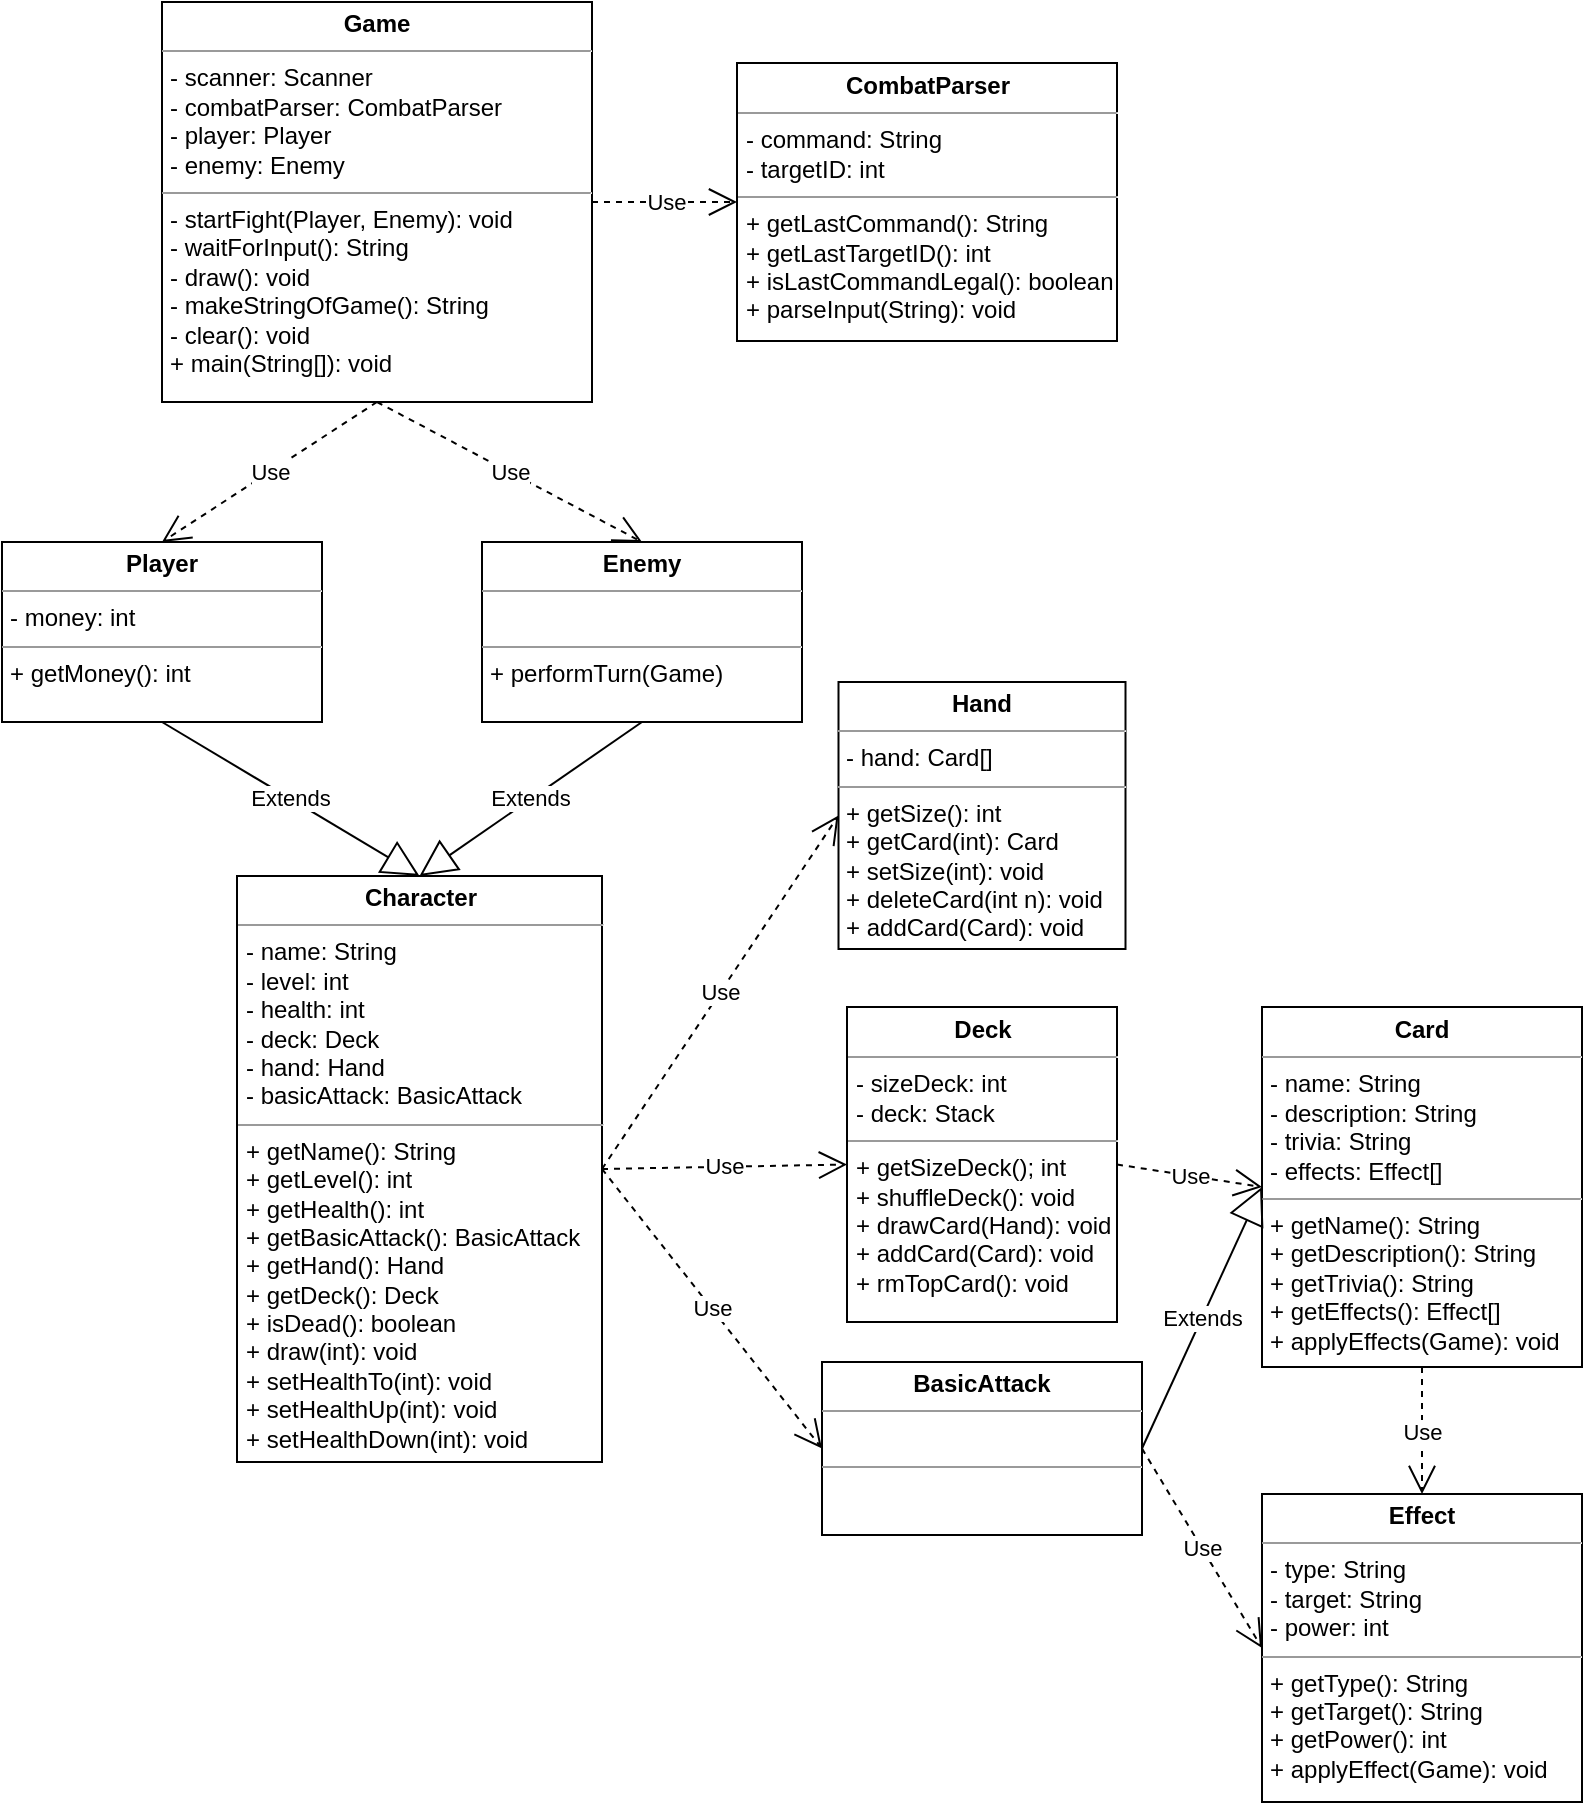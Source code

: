 <mxfile version="12.9.3" type="device"><diagram name="Page-1" id="e7e014a7-5840-1c2e-5031-d8a46d1fe8dd"><mxGraphModel dx="1955" dy="1048" grid="1" gridSize="10" guides="1" tooltips="1" connect="1" arrows="1" fold="1" page="1" pageScale="1" pageWidth="1169" pageHeight="826" background="#ffffff" math="0" shadow="0"><root><mxCell id="0"/><mxCell id="1" parent="0"/><mxCell id="D4QbcrLU2f-XpnAWnFA_-43" value="&lt;p style=&quot;margin: 0px ; margin-top: 4px ; text-align: center&quot;&gt;&lt;b&gt;CombatParser&lt;/b&gt;&lt;/p&gt;&lt;hr size=&quot;1&quot;&gt;&lt;p style=&quot;margin: 0px ; margin-left: 4px&quot;&gt;- command: String&lt;/p&gt;&lt;p style=&quot;margin: 0px ; margin-left: 4px&quot;&gt;- targetID: int&lt;br&gt;&lt;/p&gt;&lt;hr size=&quot;1&quot;&gt;&lt;p style=&quot;margin: 0px ; margin-left: 4px&quot;&gt;+ getLastCommand(): String&lt;/p&gt;&lt;p style=&quot;margin: 0px ; margin-left: 4px&quot;&gt;+ getLastTargetID(): int&lt;/p&gt;&lt;p style=&quot;margin: 0px ; margin-left: 4px&quot;&gt;+ isLastCommandLegal(): boolean&lt;/p&gt;&lt;p style=&quot;margin: 0px ; margin-left: 4px&quot;&gt;+ parseInput(String): void&lt;br&gt;&lt;/p&gt;" style="verticalAlign=top;align=left;overflow=fill;fontSize=12;fontFamily=Helvetica;html=1;" parent="1" vertex="1"><mxGeometry x="487.5" y="80.5" width="190" height="139" as="geometry"/></mxCell><mxCell id="D4QbcrLU2f-XpnAWnFA_-46" value="&lt;p style=&quot;margin: 0px ; margin-top: 4px ; text-align: center&quot;&gt;&lt;b&gt;Game&lt;/b&gt;&lt;/p&gt;&lt;hr size=&quot;1&quot;&gt;&lt;p style=&quot;margin: 0px ; margin-left: 4px&quot;&gt;- scanner: Scanner&lt;br&gt;&lt;/p&gt;&lt;p style=&quot;margin: 0px ; margin-left: 4px&quot;&gt;- combatParser: CombatParser&lt;/p&gt;&lt;p style=&quot;margin: 0px ; margin-left: 4px&quot;&gt;- player: Player&lt;/p&gt;&lt;p style=&quot;margin: 0px ; margin-left: 4px&quot;&gt;- enemy: Enemy&lt;br&gt;&lt;/p&gt;&lt;hr size=&quot;1&quot;&gt;&lt;p style=&quot;margin: 0px ; margin-left: 4px&quot;&gt;- startFight(Player, Enemy): void&lt;/p&gt;&lt;p style=&quot;margin: 0px ; margin-left: 4px&quot;&gt;- waitForInput(): String&lt;/p&gt;&lt;p style=&quot;margin: 0px ; margin-left: 4px&quot;&gt;- draw(): void&lt;/p&gt;&lt;p style=&quot;margin: 0px ; margin-left: 4px&quot;&gt;- makeStringOfGame(): String&lt;br&gt;&lt;/p&gt;&lt;p style=&quot;margin: 0px ; margin-left: 4px&quot;&gt;- clear(): void&lt;/p&gt;&lt;p style=&quot;margin: 0px ; margin-left: 4px&quot;&gt;+ main(String[]): void&lt;/p&gt;" style="verticalAlign=top;align=left;overflow=fill;fontSize=12;fontFamily=Helvetica;html=1;" parent="1" vertex="1"><mxGeometry x="200" y="50" width="215" height="200" as="geometry"/></mxCell><mxCell id="D4QbcrLU2f-XpnAWnFA_-48" value="Use" style="endArrow=open;endSize=12;dashed=1;html=1;exitX=1;exitY=0.5;exitDx=0;exitDy=0;entryX=0;entryY=0.5;entryDx=0;entryDy=0;" parent="1" source="D4QbcrLU2f-XpnAWnFA_-46" target="D4QbcrLU2f-XpnAWnFA_-43" edge="1"><mxGeometry width="160" relative="1" as="geometry"><mxPoint x="449" y="291" as="sourcePoint"/><mxPoint x="609" y="291" as="targetPoint"/></mxGeometry></mxCell><mxCell id="D4QbcrLU2f-XpnAWnFA_-53" value="&lt;p style=&quot;margin: 0px ; margin-top: 4px ; text-align: center&quot;&gt;&lt;b&gt;Character&lt;/b&gt;&lt;/p&gt;&lt;hr size=&quot;1&quot;&gt;&lt;p style=&quot;margin: 0px ; margin-left: 4px&quot;&gt;- name: String&lt;/p&gt;&lt;p style=&quot;margin: 0px ; margin-left: 4px&quot;&gt;- level: int&lt;br&gt;&lt;/p&gt;&lt;p style=&quot;margin: 0px ; margin-left: 4px&quot;&gt;- health: int&lt;/p&gt;&lt;p style=&quot;margin: 0px ; margin-left: 4px&quot;&gt;- deck: Deck&lt;/p&gt;&lt;p style=&quot;margin: 0px ; margin-left: 4px&quot;&gt;- hand: Hand&lt;/p&gt;&lt;p style=&quot;margin: 0px ; margin-left: 4px&quot;&gt;- basicAttack: BasicAttack&lt;br&gt;&lt;/p&gt;&lt;hr size=&quot;1&quot;&gt;&lt;p style=&quot;margin: 0px ; margin-left: 4px&quot;&gt;+ getName(): String&lt;/p&gt;&lt;p style=&quot;margin: 0px ; margin-left: 4px&quot;&gt;+ getLevel(): int&lt;br&gt;&lt;/p&gt;&lt;p style=&quot;margin: 0px ; margin-left: 4px&quot;&gt;+ getHealth(): int&lt;/p&gt;&lt;p style=&quot;margin: 0px ; margin-left: 4px&quot;&gt;+ getBasicAttack(): BasicAttack&lt;br&gt;&lt;/p&gt;&lt;p style=&quot;margin: 0px ; margin-left: 4px&quot;&gt;+ getHand(): Hand&lt;/p&gt;&lt;p style=&quot;margin: 0px ; margin-left: 4px&quot;&gt;+ getDeck(): Deck&lt;/p&gt;&lt;p style=&quot;margin: 0px ; margin-left: 4px&quot;&gt;+ isDead(): boolean&lt;/p&gt;&lt;p style=&quot;margin: 0px ; margin-left: 4px&quot;&gt;+ draw(int): void&lt;/p&gt;&lt;p style=&quot;margin: 0px ; margin-left: 4px&quot;&gt;+ setHealthTo(int): void&lt;/p&gt;&lt;p style=&quot;margin: 0px ; margin-left: 4px&quot;&gt;+ setHealthUp(int): void&lt;/p&gt;&lt;p style=&quot;margin: 0px ; margin-left: 4px&quot;&gt;+ setHealthDown(int): void&lt;br&gt;&lt;/p&gt;&lt;p style=&quot;margin: 0px ; margin-left: 4px&quot;&gt;&lt;br&gt;&lt;/p&gt;" style="verticalAlign=top;align=left;overflow=fill;fontSize=12;fontFamily=Helvetica;html=1;" parent="1" vertex="1"><mxGeometry x="237.5" y="487" width="182.5" height="293" as="geometry"/></mxCell><mxCell id="D4QbcrLU2f-XpnAWnFA_-58" value="Use" style="endArrow=open;endSize=12;dashed=1;html=1;entryX=0.5;entryY=0;entryDx=0;entryDy=0;exitX=0.5;exitY=1;exitDx=0;exitDy=0;" parent="1" source="D4QbcrLU2f-XpnAWnFA_-46" target="Fet0hlA7Q67ENYdoVdQ--1" edge="1"><mxGeometry width="160" relative="1" as="geometry"><mxPoint x="533.5" y="310" as="sourcePoint"/><mxPoint x="539" y="321" as="targetPoint"/></mxGeometry></mxCell><mxCell id="D4QbcrLU2f-XpnAWnFA_-59" value="Extends" style="endArrow=block;endSize=16;endFill=0;html=1;exitX=0.5;exitY=1;exitDx=0;exitDy=0;entryX=0.5;entryY=0;entryDx=0;entryDy=0;" parent="1" source="Fet0hlA7Q67ENYdoVdQ--1" target="D4QbcrLU2f-XpnAWnFA_-53" edge="1"><mxGeometry width="160" relative="1" as="geometry"><mxPoint x="350" y="495.5" as="sourcePoint"/><mxPoint x="489" y="331" as="targetPoint"/></mxGeometry></mxCell><mxCell id="D4QbcrLU2f-XpnAWnFA_-60" value="&lt;p style=&quot;margin: 0px ; margin-top: 4px ; text-align: center&quot;&gt;&lt;b&gt;Deck&lt;/b&gt;&lt;br&gt;&lt;/p&gt;&lt;hr size=&quot;1&quot;&gt;&lt;p style=&quot;margin: 0px ; margin-left: 4px&quot;&gt;- sizeDeck: int&lt;/p&gt;&lt;p style=&quot;margin: 0px ; margin-left: 4px&quot;&gt;- deck: Stack&lt;br&gt;&lt;/p&gt;&lt;hr size=&quot;1&quot;&gt;&lt;p style=&quot;margin: 0px ; margin-left: 4px&quot;&gt;+ getSizeDeck(); int&lt;/p&gt;&lt;p style=&quot;margin: 0px ; margin-left: 4px&quot;&gt;+ shuffleDeck(): void&lt;/p&gt;&lt;p style=&quot;margin: 0px ; margin-left: 4px&quot;&gt;+ drawCard(Hand): void&lt;br&gt;&lt;/p&gt;&lt;p style=&quot;margin: 0px ; margin-left: 4px&quot;&gt;+ addCard(Card): void&lt;br&gt;&lt;/p&gt;&lt;p style=&quot;margin: 0px ; margin-left: 4px&quot;&gt;+ rmTopCard(): void&lt;br&gt;&lt;/p&gt;" style="verticalAlign=top;align=left;overflow=fill;fontSize=12;fontFamily=Helvetica;html=1;" parent="1" vertex="1"><mxGeometry x="542.5" y="552.5" width="135" height="157.5" as="geometry"/></mxCell><mxCell id="D4QbcrLU2f-XpnAWnFA_-62" value="Use" style="endArrow=open;endSize=12;dashed=1;html=1;exitX=1;exitY=0.5;exitDx=0;exitDy=0;entryX=0;entryY=0.5;entryDx=0;entryDy=0;" parent="1" source="D4QbcrLU2f-XpnAWnFA_-53" target="D4QbcrLU2f-XpnAWnFA_-60" edge="1"><mxGeometry width="160" relative="1" as="geometry"><mxPoint x="639" y="459" as="sourcePoint"/><mxPoint x="799" y="459" as="targetPoint"/></mxGeometry></mxCell><mxCell id="tNjclaHOtPbAa8grgpzF-2" value="&lt;p style=&quot;margin: 0px ; margin-top: 4px ; text-align: center&quot;&gt;&lt;b&gt;Hand&lt;/b&gt;&lt;/p&gt;&lt;hr size=&quot;1&quot;&gt;&lt;p style=&quot;margin: 0px ; margin-left: 4px&quot;&gt;- hand: Card[]&lt;/p&gt;&lt;hr size=&quot;1&quot;&gt;&lt;p style=&quot;margin: 0px ; margin-left: 4px&quot;&gt;+ getSize(): int&lt;/p&gt;&lt;p style=&quot;margin: 0px ; margin-left: 4px&quot;&gt;+ getCard(int): Card&lt;/p&gt;&lt;p style=&quot;margin: 0px ; margin-left: 4px&quot;&gt;+ setSize(int): void&lt;/p&gt;&lt;p style=&quot;margin: 0px ; margin-left: 4px&quot;&gt;+ deleteCard(int n): void&lt;/p&gt;&lt;p style=&quot;margin: 0px ; margin-left: 4px&quot;&gt;+ addCard(Card): void&lt;br&gt;&lt;/p&gt;" style="verticalAlign=top;align=left;overflow=fill;fontSize=12;fontFamily=Helvetica;html=1;" parent="1" vertex="1"><mxGeometry x="538.25" y="390" width="143.5" height="133.5" as="geometry"/></mxCell><mxCell id="tNjclaHOtPbAa8grgpzF-3" value="Use" style="endArrow=open;endSize=12;dashed=1;html=1;exitX=1;exitY=0.5;exitDx=0;exitDy=0;entryX=0;entryY=0.5;entryDx=0;entryDy=0;" parent="1" source="D4QbcrLU2f-XpnAWnFA_-53" target="tNjclaHOtPbAa8grgpzF-2" edge="1"><mxGeometry width="160" relative="1" as="geometry"><mxPoint x="644" y="403" as="sourcePoint"/><mxPoint x="804" y="403" as="targetPoint"/></mxGeometry></mxCell><mxCell id="tNjclaHOtPbAa8grgpzF-7" value="&lt;p style=&quot;margin: 0px ; margin-top: 4px ; text-align: center&quot;&gt;&lt;b&gt;Effect&lt;/b&gt;&lt;/p&gt;&lt;hr size=&quot;1&quot;&gt;&lt;p style=&quot;margin: 0px ; margin-left: 4px&quot;&gt;- type: String&lt;/p&gt;&lt;p style=&quot;margin: 0px ; margin-left: 4px&quot;&gt;- target: String&lt;/p&gt;&lt;p style=&quot;margin: 0px ; margin-left: 4px&quot;&gt;- power: int&lt;br&gt;&lt;/p&gt;&lt;hr size=&quot;1&quot;&gt;&lt;p style=&quot;margin: 0px ; margin-left: 4px&quot;&gt;+ getType(): String&lt;/p&gt;&lt;p style=&quot;margin: 0px ; margin-left: 4px&quot;&gt;+ getTarget(): String&lt;/p&gt;&lt;p style=&quot;margin: 0px ; margin-left: 4px&quot;&gt;+ getPower(): int&lt;/p&gt;&lt;p style=&quot;margin: 0px ; margin-left: 4px&quot;&gt;+ applyEffect(Game): void&lt;br&gt;&lt;/p&gt;" style="verticalAlign=top;align=left;overflow=fill;fontSize=12;fontFamily=Helvetica;html=1;" parent="1" vertex="1"><mxGeometry x="750" y="796" width="160" height="154" as="geometry"/></mxCell><mxCell id="tNjclaHOtPbAa8grgpzF-8" value="Use" style="endArrow=open;endSize=12;dashed=1;html=1;exitX=1;exitY=0.5;exitDx=0;exitDy=0;entryX=0;entryY=0.5;entryDx=0;entryDy=0;" parent="1" source="D4QbcrLU2f-XpnAWnFA_-60" target="0-t3NrJHnnRc0OV4wJHX-1" edge="1"><mxGeometry width="160" relative="1" as="geometry"><mxPoint x="592.5" y="642" as="sourcePoint"/><mxPoint x="592.5" y="715" as="targetPoint"/></mxGeometry></mxCell><mxCell id="tNjclaHOtPbAa8grgpzF-9" value="Use" style="endArrow=open;endSize=12;dashed=1;html=1;exitX=0.5;exitY=1;exitDx=0;exitDy=0;entryX=0.5;entryY=0;entryDx=0;entryDy=0;" parent="1" source="0-t3NrJHnnRc0OV4wJHX-1" target="tNjclaHOtPbAa8grgpzF-7" edge="1"><mxGeometry width="160" relative="1" as="geometry"><mxPoint x="579" y="615.5" as="sourcePoint"/><mxPoint x="669" y="552.5" as="targetPoint"/></mxGeometry></mxCell><mxCell id="0-t3NrJHnnRc0OV4wJHX-1" value="&lt;p style=&quot;margin: 0px ; margin-top: 4px ; text-align: center&quot;&gt;&lt;b&gt;Card&lt;/b&gt;&lt;/p&gt;&lt;hr size=&quot;1&quot;&gt;&lt;p style=&quot;margin: 0px ; margin-left: 4px&quot;&gt;- name: String&lt;/p&gt;&lt;p style=&quot;margin: 0px ; margin-left: 4px&quot;&gt;- description: String&lt;/p&gt;&lt;p style=&quot;margin: 0px ; margin-left: 4px&quot;&gt;- trivia: String&lt;/p&gt;&lt;p style=&quot;margin: 0px ; margin-left: 4px&quot;&gt;- effects: Effect[]&lt;/p&gt;&lt;hr size=&quot;1&quot;&gt;&lt;p style=&quot;margin: 0px ; margin-left: 4px&quot;&gt;+ getName(): String&lt;/p&gt;&lt;p style=&quot;margin: 0px ; margin-left: 4px&quot;&gt;+ getDescription(): String&lt;/p&gt;&lt;p style=&quot;margin: 0px ; margin-left: 4px&quot;&gt;+ getTrivia(): String&lt;/p&gt;&lt;p style=&quot;margin: 0px ; margin-left: 4px&quot;&gt;+ getEffects(): Effect[]&lt;br&gt;&lt;/p&gt;&lt;p style=&quot;margin: 0px ; margin-left: 4px&quot;&gt;+ applyEffects(Game): void&lt;br&gt;&lt;/p&gt;" style="verticalAlign=top;align=left;overflow=fill;fontSize=12;fontFamily=Helvetica;html=1;" parent="1" vertex="1"><mxGeometry x="750" y="552.5" width="160" height="180" as="geometry"/></mxCell><mxCell id="Fet0hlA7Q67ENYdoVdQ--1" value="&lt;p style=&quot;margin: 0px ; margin-top: 4px ; text-align: center&quot;&gt;&lt;b&gt;Player&lt;/b&gt;&lt;/p&gt;&lt;hr size=&quot;1&quot;&gt;&lt;p style=&quot;margin: 0px ; margin-left: 4px&quot;&gt;- money: int&lt;br&gt;&lt;/p&gt;&lt;hr size=&quot;1&quot;&gt;&lt;p style=&quot;margin: 0px ; margin-left: 4px&quot;&gt;+ getMoney(): int&lt;/p&gt;" style="verticalAlign=top;align=left;overflow=fill;fontSize=12;fontFamily=Helvetica;html=1;" parent="1" vertex="1"><mxGeometry x="120" y="320" width="160" height="90" as="geometry"/></mxCell><mxCell id="0l0gE-YdyO15nz3lkpd6-1" value="&lt;p style=&quot;margin: 0px ; margin-top: 4px ; text-align: center&quot;&gt;&lt;b&gt;Enemy&lt;/b&gt;&lt;/p&gt;&lt;hr size=&quot;1&quot;&gt;&lt;p style=&quot;margin: 0px ; margin-left: 4px&quot;&gt;&lt;br&gt;&lt;/p&gt;&lt;hr size=&quot;1&quot;&gt;&lt;p style=&quot;margin: 0px ; margin-left: 4px&quot;&gt;+ performTurn(Game)&lt;/p&gt;" style="verticalAlign=top;align=left;overflow=fill;fontSize=12;fontFamily=Helvetica;html=1;" parent="1" vertex="1"><mxGeometry x="360" y="320" width="160" height="90" as="geometry"/></mxCell><mxCell id="0l0gE-YdyO15nz3lkpd6-2" value="Extends" style="endArrow=block;endSize=16;endFill=0;html=1;exitX=0.5;exitY=1;exitDx=0;exitDy=0;entryX=0.5;entryY=0;entryDx=0;entryDy=0;" parent="1" source="0l0gE-YdyO15nz3lkpd6-1" target="D4QbcrLU2f-XpnAWnFA_-53" edge="1"><mxGeometry width="160" relative="1" as="geometry"><mxPoint x="340" y="650" as="sourcePoint"/><mxPoint x="500" y="650" as="targetPoint"/></mxGeometry></mxCell><mxCell id="0l0gE-YdyO15nz3lkpd6-4" value="Use" style="endArrow=open;endSize=12;dashed=1;html=1;entryX=0.5;entryY=0;entryDx=0;entryDy=0;exitX=0.5;exitY=1;exitDx=0;exitDy=0;" parent="1" source="D4QbcrLU2f-XpnAWnFA_-46" target="0l0gE-YdyO15nz3lkpd6-1" edge="1"><mxGeometry width="160" relative="1" as="geometry"><mxPoint x="363.5" y="270" as="sourcePoint"/><mxPoint x="230" y="310" as="targetPoint"/></mxGeometry></mxCell><mxCell id="0l0gE-YdyO15nz3lkpd6-5" value="&lt;p style=&quot;margin: 0px ; margin-top: 4px ; text-align: center&quot;&gt;&lt;b&gt;BasicAttack&lt;/b&gt;&lt;/p&gt;&lt;hr size=&quot;1&quot;&gt;&lt;p style=&quot;margin: 0px ; margin-left: 4px&quot;&gt;&lt;br&gt;&lt;/p&gt;&lt;hr size=&quot;1&quot;&gt;&lt;p style=&quot;margin: 0px ; margin-left: 4px&quot;&gt;&lt;br&gt;&lt;/p&gt;" style="verticalAlign=top;align=left;overflow=fill;fontSize=12;fontFamily=Helvetica;html=1;" parent="1" vertex="1"><mxGeometry x="530" y="730" width="160" height="86.5" as="geometry"/></mxCell><mxCell id="0l0gE-YdyO15nz3lkpd6-6" value="Extends" style="endArrow=block;endSize=16;endFill=0;html=1;exitX=1;exitY=0.5;exitDx=0;exitDy=0;entryX=0;entryY=0.5;entryDx=0;entryDy=0;strokeColor=#000000;curved=1;" parent="1" source="0l0gE-YdyO15nz3lkpd6-5" target="0-t3NrJHnnRc0OV4wJHX-1" edge="1"><mxGeometry width="160" relative="1" as="geometry"><mxPoint x="1035" y="429.5" as="sourcePoint"/><mxPoint x="1195" y="429.5" as="targetPoint"/></mxGeometry></mxCell><mxCell id="0l0gE-YdyO15nz3lkpd6-7" value="Use" style="endArrow=open;endSize=12;dashed=1;html=1;exitX=1;exitY=0.5;exitDx=0;exitDy=0;entryX=0;entryY=0.5;entryDx=0;entryDy=0;" parent="1" source="0l0gE-YdyO15nz3lkpd6-5" target="tNjclaHOtPbAa8grgpzF-7" edge="1"><mxGeometry width="160" relative="1" as="geometry"><mxPoint x="718" y="942.5" as="sourcePoint"/><mxPoint x="945" y="909.5" as="targetPoint"/></mxGeometry></mxCell><mxCell id="0l0gE-YdyO15nz3lkpd6-8" value="Use" style="endArrow=open;endSize=12;dashed=1;html=1;exitX=1;exitY=0.5;exitDx=0;exitDy=0;entryX=0;entryY=0.5;entryDx=0;entryDy=0;" parent="1" source="D4QbcrLU2f-XpnAWnFA_-53" target="0l0gE-YdyO15nz3lkpd6-5" edge="1"><mxGeometry width="160" relative="1" as="geometry"><mxPoint x="390" y="850" as="sourcePoint"/><mxPoint x="550" y="850" as="targetPoint"/></mxGeometry></mxCell></root></mxGraphModel></diagram></mxfile>